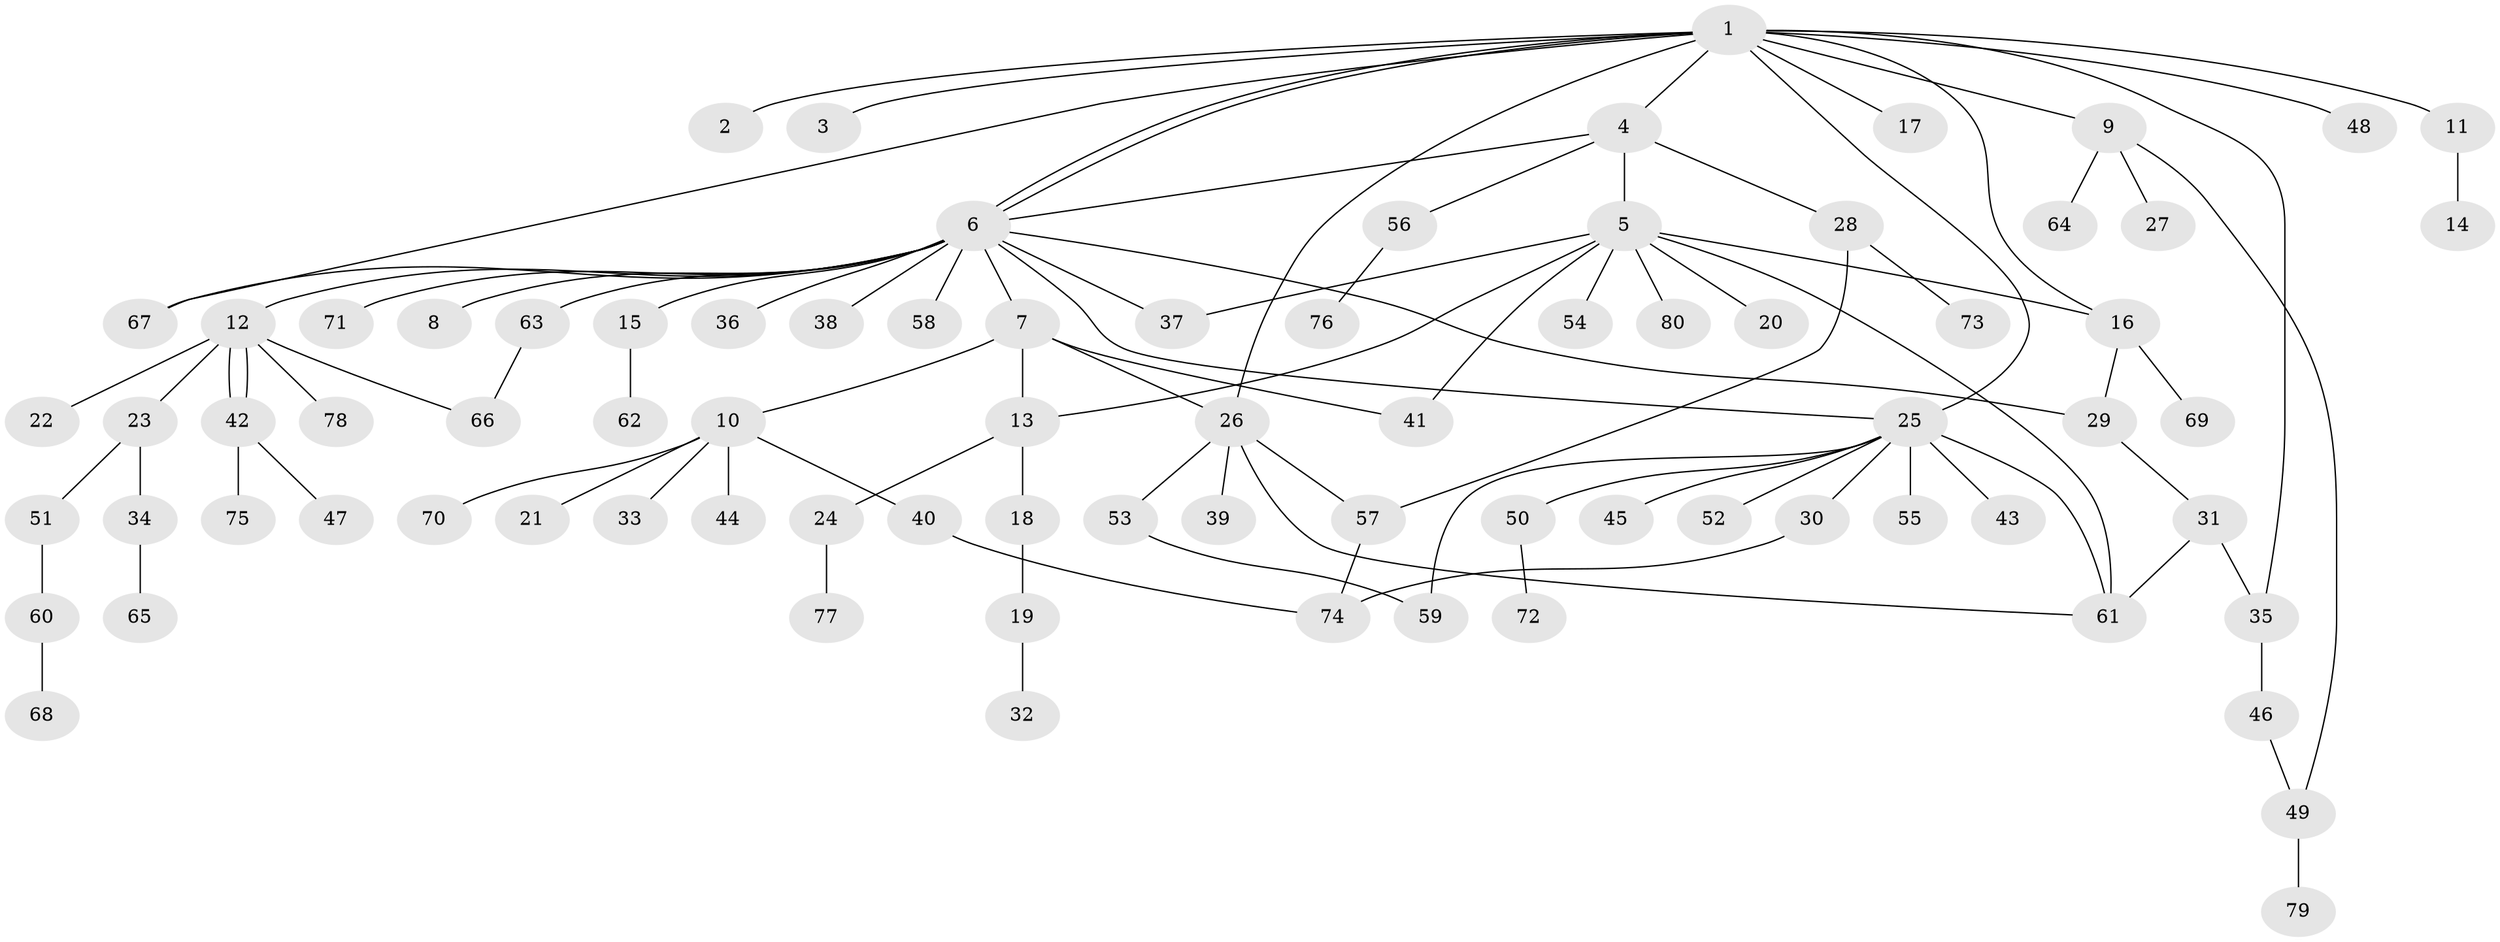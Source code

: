 // Generated by graph-tools (version 1.1) at 2025/01/03/09/25 03:01:51]
// undirected, 80 vertices, 100 edges
graph export_dot {
graph [start="1"]
  node [color=gray90,style=filled];
  1;
  2;
  3;
  4;
  5;
  6;
  7;
  8;
  9;
  10;
  11;
  12;
  13;
  14;
  15;
  16;
  17;
  18;
  19;
  20;
  21;
  22;
  23;
  24;
  25;
  26;
  27;
  28;
  29;
  30;
  31;
  32;
  33;
  34;
  35;
  36;
  37;
  38;
  39;
  40;
  41;
  42;
  43;
  44;
  45;
  46;
  47;
  48;
  49;
  50;
  51;
  52;
  53;
  54;
  55;
  56;
  57;
  58;
  59;
  60;
  61;
  62;
  63;
  64;
  65;
  66;
  67;
  68;
  69;
  70;
  71;
  72;
  73;
  74;
  75;
  76;
  77;
  78;
  79;
  80;
  1 -- 2;
  1 -- 3;
  1 -- 4;
  1 -- 6;
  1 -- 6;
  1 -- 9;
  1 -- 11;
  1 -- 16;
  1 -- 17;
  1 -- 25;
  1 -- 26;
  1 -- 35;
  1 -- 48;
  1 -- 67;
  4 -- 5;
  4 -- 6;
  4 -- 28;
  4 -- 56;
  5 -- 13;
  5 -- 16;
  5 -- 20;
  5 -- 37;
  5 -- 41;
  5 -- 54;
  5 -- 61;
  5 -- 80;
  6 -- 7;
  6 -- 8;
  6 -- 12;
  6 -- 15;
  6 -- 25;
  6 -- 29;
  6 -- 36;
  6 -- 37;
  6 -- 38;
  6 -- 58;
  6 -- 63;
  6 -- 67;
  6 -- 71;
  7 -- 10;
  7 -- 13;
  7 -- 26;
  7 -- 41;
  9 -- 27;
  9 -- 49;
  9 -- 64;
  10 -- 21;
  10 -- 33;
  10 -- 40;
  10 -- 44;
  10 -- 70;
  11 -- 14;
  12 -- 22;
  12 -- 23;
  12 -- 42;
  12 -- 42;
  12 -- 66;
  12 -- 78;
  13 -- 18;
  13 -- 24;
  15 -- 62;
  16 -- 29;
  16 -- 69;
  18 -- 19;
  19 -- 32;
  23 -- 34;
  23 -- 51;
  24 -- 77;
  25 -- 30;
  25 -- 43;
  25 -- 45;
  25 -- 50;
  25 -- 52;
  25 -- 55;
  25 -- 59;
  25 -- 61;
  26 -- 39;
  26 -- 53;
  26 -- 57;
  26 -- 61;
  28 -- 57;
  28 -- 73;
  29 -- 31;
  30 -- 74;
  31 -- 35;
  31 -- 61;
  34 -- 65;
  35 -- 46;
  40 -- 74;
  42 -- 47;
  42 -- 75;
  46 -- 49;
  49 -- 79;
  50 -- 72;
  51 -- 60;
  53 -- 59;
  56 -- 76;
  57 -- 74;
  60 -- 68;
  63 -- 66;
}
